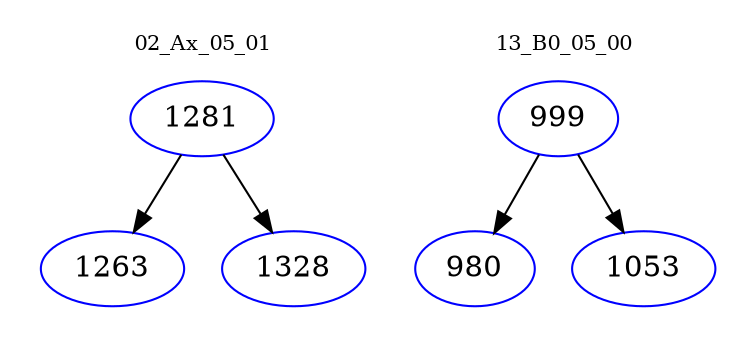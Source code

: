 digraph{
subgraph cluster_0 {
color = white
label = "02_Ax_05_01";
fontsize=10;
T0_1281 [label="1281", color="blue"]
T0_1281 -> T0_1263 [color="black"]
T0_1263 [label="1263", color="blue"]
T0_1281 -> T0_1328 [color="black"]
T0_1328 [label="1328", color="blue"]
}
subgraph cluster_1 {
color = white
label = "13_B0_05_00";
fontsize=10;
T1_999 [label="999", color="blue"]
T1_999 -> T1_980 [color="black"]
T1_980 [label="980", color="blue"]
T1_999 -> T1_1053 [color="black"]
T1_1053 [label="1053", color="blue"]
}
}
